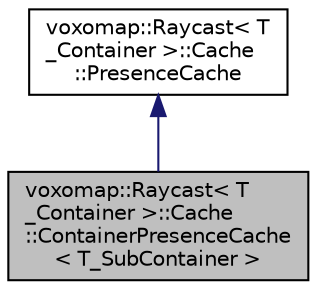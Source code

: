digraph "voxomap::Raycast&lt; T_Container &gt;::Cache::ContainerPresenceCache&lt; T_SubContainer &gt;"
{
 // LATEX_PDF_SIZE
  edge [fontname="Helvetica",fontsize="10",labelfontname="Helvetica",labelfontsize="10"];
  node [fontname="Helvetica",fontsize="10",shape=record];
  Node1 [label="voxomap::Raycast\< T\l_Container \>::Cache\l::ContainerPresenceCache\l\< T_SubContainer \>",height=0.2,width=0.4,color="black", fillcolor="grey75", style="filled", fontcolor="black",tooltip="A cache structure that store presence of VoxelContainer inside a SuperContainer."];
  Node2 -> Node1 [dir="back",color="midnightblue",fontsize="10",style="solid",fontname="Helvetica"];
  Node2 [label="voxomap::Raycast\< T\l_Container \>::Cache\l::PresenceCache",height=0.2,width=0.4,color="black", fillcolor="white", style="filled",URL="$structvoxomap_1_1_raycast_1_1_cache_1_1_presence_cache.html",tooltip=" "];
}
